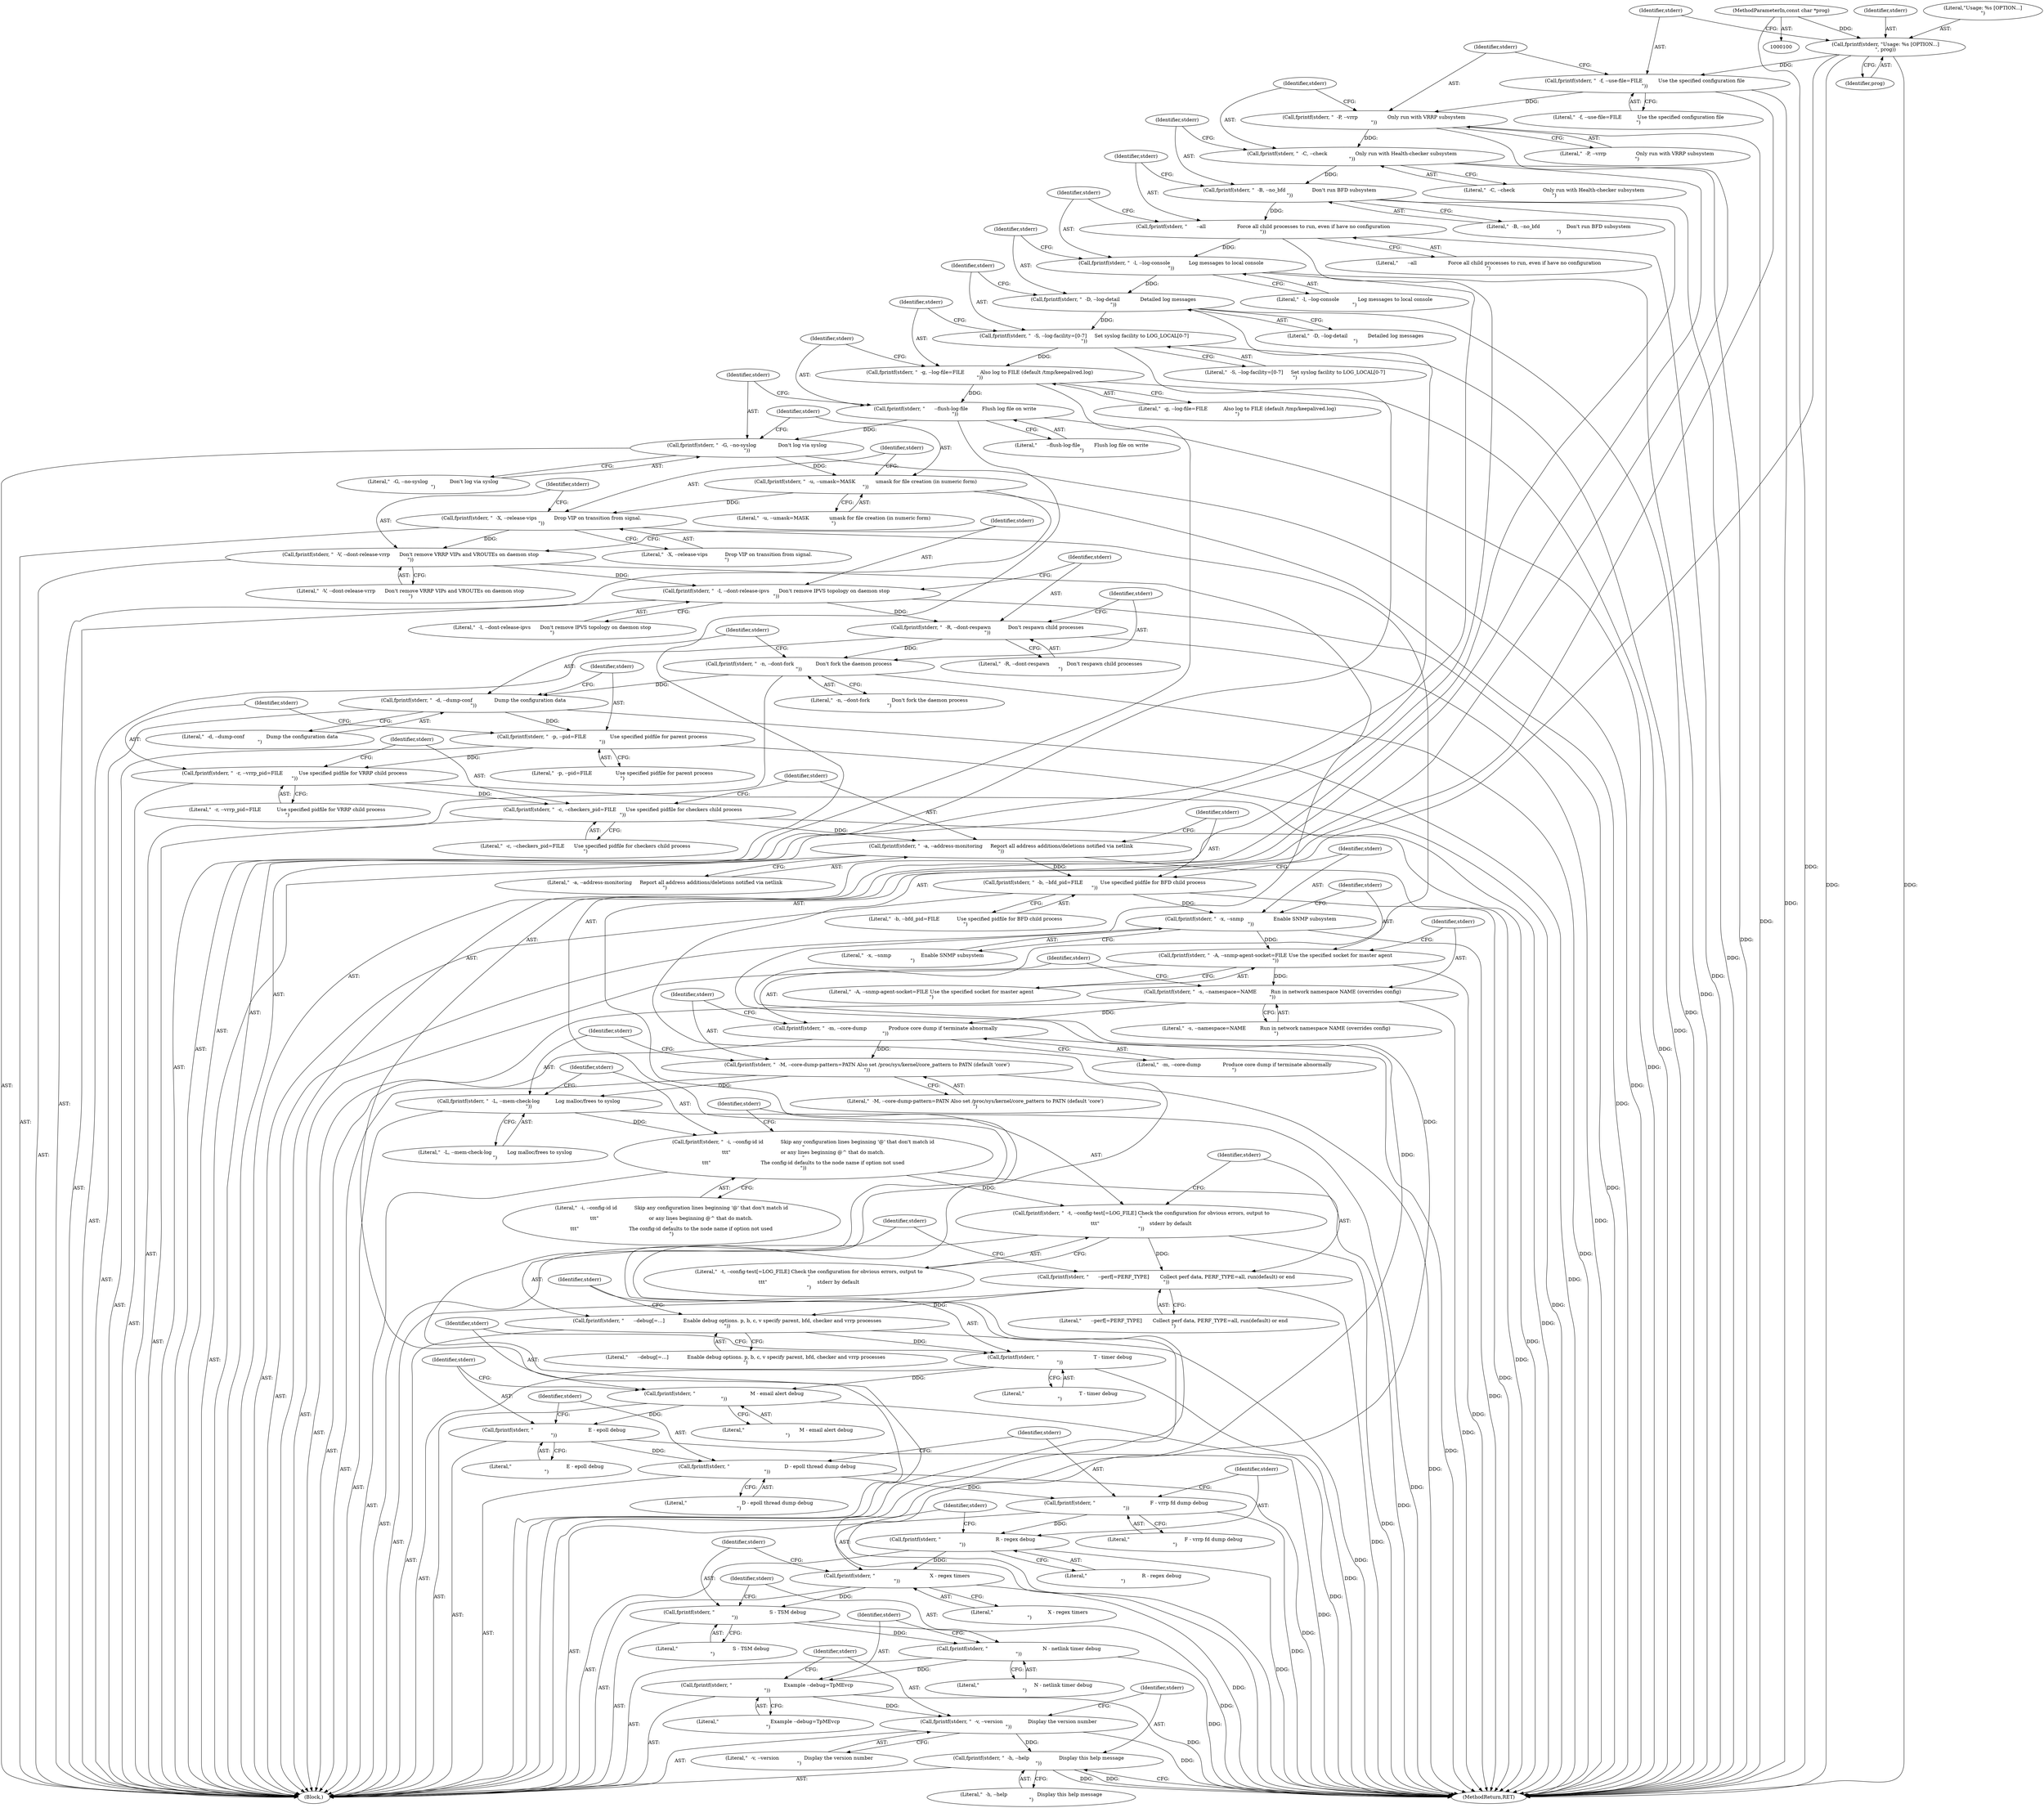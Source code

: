 digraph "0_keepalived_c6247a9ef2c7b33244ab1d3aa5d629ec49f0a067_3@API" {
"1000161" [label="(Call,fprintf(stderr, \"  -p, --pid=FILE               Use specified pidfile for parent process\n\"))"];
"1000158" [label="(Call,fprintf(stderr, \"  -d, --dump-conf              Dump the configuration data\n\"))"];
"1000155" [label="(Call,fprintf(stderr, \"  -n, --dont-fork              Don't fork the daemon process\n\"))"];
"1000152" [label="(Call,fprintf(stderr, \"  -R, --dont-respawn           Don't respawn child processes\n\"))"];
"1000149" [label="(Call,fprintf(stderr, \"  -I, --dont-release-ipvs      Don't remove IPVS topology on daemon stop\n\"))"];
"1000146" [label="(Call,fprintf(stderr, \"  -V, --dont-release-vrrp      Don't remove VRRP VIPs and VROUTEs on daemon stop\n\"))"];
"1000143" [label="(Call,fprintf(stderr, \"  -X, --release-vips           Drop VIP on transition from signal.\n\"))"];
"1000140" [label="(Call,fprintf(stderr, \"  -u, --umask=MASK             umask for file creation (in numeric form)\n\"))"];
"1000137" [label="(Call,fprintf(stderr, \"  -G, --no-syslog              Don't log via syslog\n\"))"];
"1000134" [label="(Call,fprintf(stderr, \"      --flush-log-file         Flush log file on write\n\"))"];
"1000131" [label="(Call,fprintf(stderr, \"  -g, --log-file=FILE          Also log to FILE (default /tmp/keepalived.log)\n\"))"];
"1000128" [label="(Call,fprintf(stderr, \"  -S, --log-facility=[0-7]     Set syslog facility to LOG_LOCAL[0-7]\n\"))"];
"1000125" [label="(Call,fprintf(stderr, \"  -D, --log-detail             Detailed log messages\n\"))"];
"1000122" [label="(Call,fprintf(stderr, \"  -l, --log-console            Log messages to local console\n\"))"];
"1000119" [label="(Call,fprintf(stderr, \"      --all                    Force all child processes to run, even if have no configuration\n\"))"];
"1000116" [label="(Call,fprintf(stderr, \"  -B, --no_bfd                 Don't run BFD subsystem\n\"))"];
"1000113" [label="(Call,fprintf(stderr, \"  -C, --check                  Only run with Health-checker subsystem\n\"))"];
"1000110" [label="(Call,fprintf(stderr, \"  -P, --vrrp                   Only run with VRRP subsystem\n\"))"];
"1000107" [label="(Call,fprintf(stderr, \"  -f, --use-file=FILE          Use the specified configuration file\n\"))"];
"1000103" [label="(Call,fprintf(stderr, \"Usage: %s [OPTION...]\n\", prog))"];
"1000101" [label="(MethodParameterIn,const char *prog)"];
"1000164" [label="(Call,fprintf(stderr, \"  -r, --vrrp_pid=FILE          Use specified pidfile for VRRP child process\n\"))"];
"1000167" [label="(Call,fprintf(stderr, \"  -c, --checkers_pid=FILE      Use specified pidfile for checkers child process\n\"))"];
"1000170" [label="(Call,fprintf(stderr, \"  -a, --address-monitoring     Report all address additions/deletions notified via netlink\n\"))"];
"1000173" [label="(Call,fprintf(stderr, \"  -b, --bfd_pid=FILE           Use specified pidfile for BFD child process\n\"))"];
"1000176" [label="(Call,fprintf(stderr, \"  -x, --snmp                   Enable SNMP subsystem\n\"))"];
"1000179" [label="(Call,fprintf(stderr, \"  -A, --snmp-agent-socket=FILE Use the specified socket for master agent\n\"))"];
"1000182" [label="(Call,fprintf(stderr, \"  -s, --namespace=NAME         Run in network namespace NAME (overrides config)\n\"))"];
"1000185" [label="(Call,fprintf(stderr, \"  -m, --core-dump              Produce core dump if terminate abnormally\n\"))"];
"1000188" [label="(Call,fprintf(stderr, \"  -M, --core-dump-pattern=PATN Also set /proc/sys/kernel/core_pattern to PATN (default 'core')\n\"))"];
"1000191" [label="(Call,fprintf(stderr, \"  -L, --mem-check-log          Log malloc/frees to syslog\n\"))"];
"1000194" [label="(Call,fprintf(stderr, \"  -i, --config-id id           Skip any configuration lines beginning '@' that don't match id\n\"\n\t\t\t\"                                or any lines beginning @^ that do match.\n\"\n\t\t\t\"                                The config-id defaults to the node name if option not used\n\"))"];
"1000197" [label="(Call,fprintf(stderr, \"  -t, --config-test[=LOG_FILE] Check the configuration for obvious errors, output to\n\"\n\t\t\t\"                                stderr by default\n\"))"];
"1000200" [label="(Call,fprintf(stderr, \"      --perf[=PERF_TYPE]       Collect perf data, PERF_TYPE=all, run(default) or end\n\"))"];
"1000203" [label="(Call,fprintf(stderr, \"      --debug[=...]            Enable debug options. p, b, c, v specify parent, bfd, checker and vrrp processes\n\"))"];
"1000206" [label="(Call,fprintf(stderr, \"                                   T - timer debug\n\"))"];
"1000209" [label="(Call,fprintf(stderr, \"                                   M - email alert debug\n\"))"];
"1000212" [label="(Call,fprintf(stderr, \"                                   E - epoll debug\n\"))"];
"1000215" [label="(Call,fprintf(stderr, \"                                   D - epoll thread dump debug\n\"))"];
"1000218" [label="(Call,fprintf(stderr, \"                                   F - vrrp fd dump debug\n\"))"];
"1000221" [label="(Call,fprintf(stderr, \"                                   R - regex debug\n\"))"];
"1000224" [label="(Call,fprintf(stderr, \"                                   X - regex timers\n\"))"];
"1000227" [label="(Call,fprintf(stderr, \"                                   S - TSM debug\n\"))"];
"1000230" [label="(Call,fprintf(stderr, \"                                   N - netlink timer debug\n\"))"];
"1000233" [label="(Call,fprintf(stderr, \"                                 Example --debug=TpMEvcp\n\"))"];
"1000236" [label="(Call,fprintf(stderr, \"  -v, --version                Display the version number\n\"))"];
"1000239" [label="(Call,fprintf(stderr, \"  -h, --help                   Display this help message\n\"))"];
"1000122" [label="(Call,fprintf(stderr, \"  -l, --log-console            Log messages to local console\n\"))"];
"1000124" [label="(Literal,\"  -l, --log-console            Log messages to local console\n\")"];
"1000109" [label="(Literal,\"  -f, --use-file=FILE          Use the specified configuration file\n\")"];
"1000131" [label="(Call,fprintf(stderr, \"  -g, --log-file=FILE          Also log to FILE (default /tmp/keepalived.log)\n\"))"];
"1000174" [label="(Identifier,stderr)"];
"1000155" [label="(Call,fprintf(stderr, \"  -n, --dont-fork              Don't fork the daemon process\n\"))"];
"1000209" [label="(Call,fprintf(stderr, \"                                   M - email alert debug\n\"))"];
"1000216" [label="(Identifier,stderr)"];
"1000235" [label="(Literal,\"                                 Example --debug=TpMEvcp\n\")"];
"1000146" [label="(Call,fprintf(stderr, \"  -V, --dont-release-vrrp      Don't remove VRRP VIPs and VROUTEs on daemon stop\n\"))"];
"1000138" [label="(Identifier,stderr)"];
"1000234" [label="(Identifier,stderr)"];
"1000133" [label="(Literal,\"  -g, --log-file=FILE          Also log to FILE (default /tmp/keepalived.log)\n\")"];
"1000173" [label="(Call,fprintf(stderr, \"  -b, --bfd_pid=FILE           Use specified pidfile for BFD child process\n\"))"];
"1000213" [label="(Identifier,stderr)"];
"1000237" [label="(Identifier,stderr)"];
"1000196" [label="(Literal,\"  -i, --config-id id           Skip any configuration lines beginning '@' that don't match id\n\"\n\t\t\t\"                                or any lines beginning @^ that do match.\n\"\n\t\t\t\"                                The config-id defaults to the node name if option not used\n\")"];
"1000211" [label="(Literal,\"                                   M - email alert debug\n\")"];
"1000199" [label="(Literal,\"  -t, --config-test[=LOG_FILE] Check the configuration for obvious errors, output to\n\"\n\t\t\t\"                                stderr by default\n\")"];
"1000226" [label="(Literal,\"                                   X - regex timers\n\")"];
"1000171" [label="(Identifier,stderr)"];
"1000115" [label="(Literal,\"  -C, --check                  Only run with Health-checker subsystem\n\")"];
"1000197" [label="(Call,fprintf(stderr, \"  -t, --config-test[=LOG_FILE] Check the configuration for obvious errors, output to\n\"\n\t\t\t\"                                stderr by default\n\"))"];
"1000232" [label="(Literal,\"                                   N - netlink timer debug\n\")"];
"1000118" [label="(Literal,\"  -B, --no_bfd                 Don't run BFD subsystem\n\")"];
"1000104" [label="(Identifier,stderr)"];
"1000143" [label="(Call,fprintf(stderr, \"  -X, --release-vips           Drop VIP on transition from signal.\n\"))"];
"1000130" [label="(Literal,\"  -S, --log-facility=[0-7]     Set syslog facility to LOG_LOCAL[0-7]\n\")"];
"1000193" [label="(Literal,\"  -L, --mem-check-log          Log malloc/frees to syslog\n\")"];
"1000227" [label="(Call,fprintf(stderr, \"                                   S - TSM debug\n\"))"];
"1000158" [label="(Call,fprintf(stderr, \"  -d, --dump-conf              Dump the configuration data\n\"))"];
"1000220" [label="(Literal,\"                                   F - vrrp fd dump debug\n\")"];
"1000236" [label="(Call,fprintf(stderr, \"  -v, --version                Display the version number\n\"))"];
"1000140" [label="(Call,fprintf(stderr, \"  -u, --umask=MASK             umask for file creation (in numeric form)\n\"))"];
"1000102" [label="(Block,)"];
"1000151" [label="(Literal,\"  -I, --dont-release-ipvs      Don't remove IPVS topology on daemon stop\n\")"];
"1000218" [label="(Call,fprintf(stderr, \"                                   F - vrrp fd dump debug\n\"))"];
"1000208" [label="(Literal,\"                                   T - timer debug\n\")"];
"1000125" [label="(Call,fprintf(stderr, \"  -D, --log-detail             Detailed log messages\n\"))"];
"1000239" [label="(Call,fprintf(stderr, \"  -h, --help                   Display this help message\n\"))"];
"1000179" [label="(Call,fprintf(stderr, \"  -A, --snmp-agent-socket=FILE Use the specified socket for master agent\n\"))"];
"1000160" [label="(Literal,\"  -d, --dump-conf              Dump the configuration data\n\")"];
"1000190" [label="(Literal,\"  -M, --core-dump-pattern=PATN Also set /proc/sys/kernel/core_pattern to PATN (default 'core')\n\")"];
"1000206" [label="(Call,fprintf(stderr, \"                                   T - timer debug\n\"))"];
"1000120" [label="(Identifier,stderr)"];
"1000169" [label="(Literal,\"  -c, --checkers_pid=FILE      Use specified pidfile for checkers child process\n\")"];
"1000191" [label="(Call,fprintf(stderr, \"  -L, --mem-check-log          Log malloc/frees to syslog\n\"))"];
"1000198" [label="(Identifier,stderr)"];
"1000167" [label="(Call,fprintf(stderr, \"  -c, --checkers_pid=FILE      Use specified pidfile for checkers child process\n\"))"];
"1000136" [label="(Literal,\"      --flush-log-file         Flush log file on write\n\")"];
"1000101" [label="(MethodParameterIn,const char *prog)"];
"1000116" [label="(Call,fprintf(stderr, \"  -B, --no_bfd                 Don't run BFD subsystem\n\"))"];
"1000203" [label="(Call,fprintf(stderr, \"      --debug[=...]            Enable debug options. p, b, c, v specify parent, bfd, checker and vrrp processes\n\"))"];
"1000200" [label="(Call,fprintf(stderr, \"      --perf[=PERF_TYPE]       Collect perf data, PERF_TYPE=all, run(default) or end\n\"))"];
"1000181" [label="(Literal,\"  -A, --snmp-agent-socket=FILE Use the specified socket for master agent\n\")"];
"1000110" [label="(Call,fprintf(stderr, \"  -P, --vrrp                   Only run with VRRP subsystem\n\"))"];
"1000105" [label="(Literal,\"Usage: %s [OPTION...]\n\")"];
"1000177" [label="(Identifier,stderr)"];
"1000180" [label="(Identifier,stderr)"];
"1000142" [label="(Literal,\"  -u, --umask=MASK             umask for file creation (in numeric form)\n\")"];
"1000153" [label="(Identifier,stderr)"];
"1000225" [label="(Identifier,stderr)"];
"1000189" [label="(Identifier,stderr)"];
"1000212" [label="(Call,fprintf(stderr, \"                                   E - epoll debug\n\"))"];
"1000127" [label="(Literal,\"  -D, --log-detail             Detailed log messages\n\")"];
"1000184" [label="(Literal,\"  -s, --namespace=NAME         Run in network namespace NAME (overrides config)\n\")"];
"1000113" [label="(Call,fprintf(stderr, \"  -C, --check                  Only run with Health-checker subsystem\n\"))"];
"1000230" [label="(Call,fprintf(stderr, \"                                   N - netlink timer debug\n\"))"];
"1000163" [label="(Literal,\"  -p, --pid=FILE               Use specified pidfile for parent process\n\")"];
"1000187" [label="(Literal,\"  -m, --core-dump              Produce core dump if terminate abnormally\n\")"];
"1000152" [label="(Call,fprintf(stderr, \"  -R, --dont-respawn           Don't respawn child processes\n\"))"];
"1000147" [label="(Identifier,stderr)"];
"1000215" [label="(Call,fprintf(stderr, \"                                   D - epoll thread dump debug\n\"))"];
"1000141" [label="(Identifier,stderr)"];
"1000114" [label="(Identifier,stderr)"];
"1000148" [label="(Literal,\"  -V, --dont-release-vrrp      Don't remove VRRP VIPs and VROUTEs on daemon stop\n\")"];
"1000242" [label="(MethodReturn,RET)"];
"1000229" [label="(Literal,\"                                   S - TSM debug\n\")"];
"1000103" [label="(Call,fprintf(stderr, \"Usage: %s [OPTION...]\n\", prog))"];
"1000223" [label="(Literal,\"                                   R - regex debug\n\")"];
"1000224" [label="(Call,fprintf(stderr, \"                                   X - regex timers\n\"))"];
"1000132" [label="(Identifier,stderr)"];
"1000170" [label="(Call,fprintf(stderr, \"  -a, --address-monitoring     Report all address additions/deletions notified via netlink\n\"))"];
"1000128" [label="(Call,fprintf(stderr, \"  -S, --log-facility=[0-7]     Set syslog facility to LOG_LOCAL[0-7]\n\"))"];
"1000205" [label="(Literal,\"      --debug[=...]            Enable debug options. p, b, c, v specify parent, bfd, checker and vrrp processes\n\")"];
"1000150" [label="(Identifier,stderr)"];
"1000117" [label="(Identifier,stderr)"];
"1000112" [label="(Literal,\"  -P, --vrrp                   Only run with VRRP subsystem\n\")"];
"1000214" [label="(Literal,\"                                   E - epoll debug\n\")"];
"1000182" [label="(Call,fprintf(stderr, \"  -s, --namespace=NAME         Run in network namespace NAME (overrides config)\n\"))"];
"1000161" [label="(Call,fprintf(stderr, \"  -p, --pid=FILE               Use specified pidfile for parent process\n\"))"];
"1000195" [label="(Identifier,stderr)"];
"1000111" [label="(Identifier,stderr)"];
"1000219" [label="(Identifier,stderr)"];
"1000188" [label="(Call,fprintf(stderr, \"  -M, --core-dump-pattern=PATN Also set /proc/sys/kernel/core_pattern to PATN (default 'core')\n\"))"];
"1000240" [label="(Identifier,stderr)"];
"1000165" [label="(Identifier,stderr)"];
"1000233" [label="(Call,fprintf(stderr, \"                                 Example --debug=TpMEvcp\n\"))"];
"1000156" [label="(Identifier,stderr)"];
"1000166" [label="(Literal,\"  -r, --vrrp_pid=FILE          Use specified pidfile for VRRP child process\n\")"];
"1000134" [label="(Call,fprintf(stderr, \"      --flush-log-file         Flush log file on write\n\"))"];
"1000172" [label="(Literal,\"  -a, --address-monitoring     Report all address additions/deletions notified via netlink\n\")"];
"1000221" [label="(Call,fprintf(stderr, \"                                   R - regex debug\n\"))"];
"1000202" [label="(Literal,\"      --perf[=PERF_TYPE]       Collect perf data, PERF_TYPE=all, run(default) or end\n\")"];
"1000217" [label="(Literal,\"                                   D - epoll thread dump debug\n\")"];
"1000162" [label="(Identifier,stderr)"];
"1000185" [label="(Call,fprintf(stderr, \"  -m, --core-dump              Produce core dump if terminate abnormally\n\"))"];
"1000207" [label="(Identifier,stderr)"];
"1000194" [label="(Call,fprintf(stderr, \"  -i, --config-id id           Skip any configuration lines beginning '@' that don't match id\n\"\n\t\t\t\"                                or any lines beginning @^ that do match.\n\"\n\t\t\t\"                                The config-id defaults to the node name if option not used\n\"))"];
"1000178" [label="(Literal,\"  -x, --snmp                   Enable SNMP subsystem\n\")"];
"1000119" [label="(Call,fprintf(stderr, \"      --all                    Force all child processes to run, even if have no configuration\n\"))"];
"1000231" [label="(Identifier,stderr)"];
"1000175" [label="(Literal,\"  -b, --bfd_pid=FILE           Use specified pidfile for BFD child process\n\")"];
"1000204" [label="(Identifier,stderr)"];
"1000228" [label="(Identifier,stderr)"];
"1000139" [label="(Literal,\"  -G, --no-syslog              Don't log via syslog\n\")"];
"1000186" [label="(Identifier,stderr)"];
"1000144" [label="(Identifier,stderr)"];
"1000192" [label="(Identifier,stderr)"];
"1000129" [label="(Identifier,stderr)"];
"1000201" [label="(Identifier,stderr)"];
"1000176" [label="(Call,fprintf(stderr, \"  -x, --snmp                   Enable SNMP subsystem\n\"))"];
"1000137" [label="(Call,fprintf(stderr, \"  -G, --no-syslog              Don't log via syslog\n\"))"];
"1000210" [label="(Identifier,stderr)"];
"1000238" [label="(Literal,\"  -v, --version                Display the version number\n\")"];
"1000222" [label="(Identifier,stderr)"];
"1000157" [label="(Literal,\"  -n, --dont-fork              Don't fork the daemon process\n\")"];
"1000241" [label="(Literal,\"  -h, --help                   Display this help message\n\")"];
"1000106" [label="(Identifier,prog)"];
"1000121" [label="(Literal,\"      --all                    Force all child processes to run, even if have no configuration\n\")"];
"1000159" [label="(Identifier,stderr)"];
"1000154" [label="(Literal,\"  -R, --dont-respawn           Don't respawn child processes\n\")"];
"1000126" [label="(Identifier,stderr)"];
"1000149" [label="(Call,fprintf(stderr, \"  -I, --dont-release-ipvs      Don't remove IPVS topology on daemon stop\n\"))"];
"1000168" [label="(Identifier,stderr)"];
"1000135" [label="(Identifier,stderr)"];
"1000107" [label="(Call,fprintf(stderr, \"  -f, --use-file=FILE          Use the specified configuration file\n\"))"];
"1000164" [label="(Call,fprintf(stderr, \"  -r, --vrrp_pid=FILE          Use specified pidfile for VRRP child process\n\"))"];
"1000123" [label="(Identifier,stderr)"];
"1000183" [label="(Identifier,stderr)"];
"1000145" [label="(Literal,\"  -X, --release-vips           Drop VIP on transition from signal.\n\")"];
"1000108" [label="(Identifier,stderr)"];
"1000161" -> "1000102"  [label="AST: "];
"1000161" -> "1000163"  [label="CFG: "];
"1000162" -> "1000161"  [label="AST: "];
"1000163" -> "1000161"  [label="AST: "];
"1000165" -> "1000161"  [label="CFG: "];
"1000161" -> "1000242"  [label="DDG: "];
"1000158" -> "1000161"  [label="DDG: "];
"1000161" -> "1000164"  [label="DDG: "];
"1000158" -> "1000102"  [label="AST: "];
"1000158" -> "1000160"  [label="CFG: "];
"1000159" -> "1000158"  [label="AST: "];
"1000160" -> "1000158"  [label="AST: "];
"1000162" -> "1000158"  [label="CFG: "];
"1000158" -> "1000242"  [label="DDG: "];
"1000155" -> "1000158"  [label="DDG: "];
"1000155" -> "1000102"  [label="AST: "];
"1000155" -> "1000157"  [label="CFG: "];
"1000156" -> "1000155"  [label="AST: "];
"1000157" -> "1000155"  [label="AST: "];
"1000159" -> "1000155"  [label="CFG: "];
"1000155" -> "1000242"  [label="DDG: "];
"1000152" -> "1000155"  [label="DDG: "];
"1000152" -> "1000102"  [label="AST: "];
"1000152" -> "1000154"  [label="CFG: "];
"1000153" -> "1000152"  [label="AST: "];
"1000154" -> "1000152"  [label="AST: "];
"1000156" -> "1000152"  [label="CFG: "];
"1000152" -> "1000242"  [label="DDG: "];
"1000149" -> "1000152"  [label="DDG: "];
"1000149" -> "1000102"  [label="AST: "];
"1000149" -> "1000151"  [label="CFG: "];
"1000150" -> "1000149"  [label="AST: "];
"1000151" -> "1000149"  [label="AST: "];
"1000153" -> "1000149"  [label="CFG: "];
"1000149" -> "1000242"  [label="DDG: "];
"1000146" -> "1000149"  [label="DDG: "];
"1000146" -> "1000102"  [label="AST: "];
"1000146" -> "1000148"  [label="CFG: "];
"1000147" -> "1000146"  [label="AST: "];
"1000148" -> "1000146"  [label="AST: "];
"1000150" -> "1000146"  [label="CFG: "];
"1000146" -> "1000242"  [label="DDG: "];
"1000143" -> "1000146"  [label="DDG: "];
"1000143" -> "1000102"  [label="AST: "];
"1000143" -> "1000145"  [label="CFG: "];
"1000144" -> "1000143"  [label="AST: "];
"1000145" -> "1000143"  [label="AST: "];
"1000147" -> "1000143"  [label="CFG: "];
"1000143" -> "1000242"  [label="DDG: "];
"1000140" -> "1000143"  [label="DDG: "];
"1000140" -> "1000102"  [label="AST: "];
"1000140" -> "1000142"  [label="CFG: "];
"1000141" -> "1000140"  [label="AST: "];
"1000142" -> "1000140"  [label="AST: "];
"1000144" -> "1000140"  [label="CFG: "];
"1000140" -> "1000242"  [label="DDG: "];
"1000137" -> "1000140"  [label="DDG: "];
"1000137" -> "1000102"  [label="AST: "];
"1000137" -> "1000139"  [label="CFG: "];
"1000138" -> "1000137"  [label="AST: "];
"1000139" -> "1000137"  [label="AST: "];
"1000141" -> "1000137"  [label="CFG: "];
"1000137" -> "1000242"  [label="DDG: "];
"1000134" -> "1000137"  [label="DDG: "];
"1000134" -> "1000102"  [label="AST: "];
"1000134" -> "1000136"  [label="CFG: "];
"1000135" -> "1000134"  [label="AST: "];
"1000136" -> "1000134"  [label="AST: "];
"1000138" -> "1000134"  [label="CFG: "];
"1000134" -> "1000242"  [label="DDG: "];
"1000131" -> "1000134"  [label="DDG: "];
"1000131" -> "1000102"  [label="AST: "];
"1000131" -> "1000133"  [label="CFG: "];
"1000132" -> "1000131"  [label="AST: "];
"1000133" -> "1000131"  [label="AST: "];
"1000135" -> "1000131"  [label="CFG: "];
"1000131" -> "1000242"  [label="DDG: "];
"1000128" -> "1000131"  [label="DDG: "];
"1000128" -> "1000102"  [label="AST: "];
"1000128" -> "1000130"  [label="CFG: "];
"1000129" -> "1000128"  [label="AST: "];
"1000130" -> "1000128"  [label="AST: "];
"1000132" -> "1000128"  [label="CFG: "];
"1000128" -> "1000242"  [label="DDG: "];
"1000125" -> "1000128"  [label="DDG: "];
"1000125" -> "1000102"  [label="AST: "];
"1000125" -> "1000127"  [label="CFG: "];
"1000126" -> "1000125"  [label="AST: "];
"1000127" -> "1000125"  [label="AST: "];
"1000129" -> "1000125"  [label="CFG: "];
"1000125" -> "1000242"  [label="DDG: "];
"1000122" -> "1000125"  [label="DDG: "];
"1000122" -> "1000102"  [label="AST: "];
"1000122" -> "1000124"  [label="CFG: "];
"1000123" -> "1000122"  [label="AST: "];
"1000124" -> "1000122"  [label="AST: "];
"1000126" -> "1000122"  [label="CFG: "];
"1000122" -> "1000242"  [label="DDG: "];
"1000119" -> "1000122"  [label="DDG: "];
"1000119" -> "1000102"  [label="AST: "];
"1000119" -> "1000121"  [label="CFG: "];
"1000120" -> "1000119"  [label="AST: "];
"1000121" -> "1000119"  [label="AST: "];
"1000123" -> "1000119"  [label="CFG: "];
"1000119" -> "1000242"  [label="DDG: "];
"1000116" -> "1000119"  [label="DDG: "];
"1000116" -> "1000102"  [label="AST: "];
"1000116" -> "1000118"  [label="CFG: "];
"1000117" -> "1000116"  [label="AST: "];
"1000118" -> "1000116"  [label="AST: "];
"1000120" -> "1000116"  [label="CFG: "];
"1000116" -> "1000242"  [label="DDG: "];
"1000113" -> "1000116"  [label="DDG: "];
"1000113" -> "1000102"  [label="AST: "];
"1000113" -> "1000115"  [label="CFG: "];
"1000114" -> "1000113"  [label="AST: "];
"1000115" -> "1000113"  [label="AST: "];
"1000117" -> "1000113"  [label="CFG: "];
"1000113" -> "1000242"  [label="DDG: "];
"1000110" -> "1000113"  [label="DDG: "];
"1000110" -> "1000102"  [label="AST: "];
"1000110" -> "1000112"  [label="CFG: "];
"1000111" -> "1000110"  [label="AST: "];
"1000112" -> "1000110"  [label="AST: "];
"1000114" -> "1000110"  [label="CFG: "];
"1000110" -> "1000242"  [label="DDG: "];
"1000107" -> "1000110"  [label="DDG: "];
"1000107" -> "1000102"  [label="AST: "];
"1000107" -> "1000109"  [label="CFG: "];
"1000108" -> "1000107"  [label="AST: "];
"1000109" -> "1000107"  [label="AST: "];
"1000111" -> "1000107"  [label="CFG: "];
"1000107" -> "1000242"  [label="DDG: "];
"1000103" -> "1000107"  [label="DDG: "];
"1000103" -> "1000102"  [label="AST: "];
"1000103" -> "1000106"  [label="CFG: "];
"1000104" -> "1000103"  [label="AST: "];
"1000105" -> "1000103"  [label="AST: "];
"1000106" -> "1000103"  [label="AST: "];
"1000108" -> "1000103"  [label="CFG: "];
"1000103" -> "1000242"  [label="DDG: "];
"1000103" -> "1000242"  [label="DDG: "];
"1000101" -> "1000103"  [label="DDG: "];
"1000101" -> "1000100"  [label="AST: "];
"1000101" -> "1000242"  [label="DDG: "];
"1000164" -> "1000102"  [label="AST: "];
"1000164" -> "1000166"  [label="CFG: "];
"1000165" -> "1000164"  [label="AST: "];
"1000166" -> "1000164"  [label="AST: "];
"1000168" -> "1000164"  [label="CFG: "];
"1000164" -> "1000242"  [label="DDG: "];
"1000164" -> "1000167"  [label="DDG: "];
"1000167" -> "1000102"  [label="AST: "];
"1000167" -> "1000169"  [label="CFG: "];
"1000168" -> "1000167"  [label="AST: "];
"1000169" -> "1000167"  [label="AST: "];
"1000171" -> "1000167"  [label="CFG: "];
"1000167" -> "1000242"  [label="DDG: "];
"1000167" -> "1000170"  [label="DDG: "];
"1000170" -> "1000102"  [label="AST: "];
"1000170" -> "1000172"  [label="CFG: "];
"1000171" -> "1000170"  [label="AST: "];
"1000172" -> "1000170"  [label="AST: "];
"1000174" -> "1000170"  [label="CFG: "];
"1000170" -> "1000242"  [label="DDG: "];
"1000170" -> "1000173"  [label="DDG: "];
"1000173" -> "1000102"  [label="AST: "];
"1000173" -> "1000175"  [label="CFG: "];
"1000174" -> "1000173"  [label="AST: "];
"1000175" -> "1000173"  [label="AST: "];
"1000177" -> "1000173"  [label="CFG: "];
"1000173" -> "1000242"  [label="DDG: "];
"1000173" -> "1000176"  [label="DDG: "];
"1000176" -> "1000102"  [label="AST: "];
"1000176" -> "1000178"  [label="CFG: "];
"1000177" -> "1000176"  [label="AST: "];
"1000178" -> "1000176"  [label="AST: "];
"1000180" -> "1000176"  [label="CFG: "];
"1000176" -> "1000242"  [label="DDG: "];
"1000176" -> "1000179"  [label="DDG: "];
"1000179" -> "1000102"  [label="AST: "];
"1000179" -> "1000181"  [label="CFG: "];
"1000180" -> "1000179"  [label="AST: "];
"1000181" -> "1000179"  [label="AST: "];
"1000183" -> "1000179"  [label="CFG: "];
"1000179" -> "1000242"  [label="DDG: "];
"1000179" -> "1000182"  [label="DDG: "];
"1000182" -> "1000102"  [label="AST: "];
"1000182" -> "1000184"  [label="CFG: "];
"1000183" -> "1000182"  [label="AST: "];
"1000184" -> "1000182"  [label="AST: "];
"1000186" -> "1000182"  [label="CFG: "];
"1000182" -> "1000242"  [label="DDG: "];
"1000182" -> "1000185"  [label="DDG: "];
"1000185" -> "1000102"  [label="AST: "];
"1000185" -> "1000187"  [label="CFG: "];
"1000186" -> "1000185"  [label="AST: "];
"1000187" -> "1000185"  [label="AST: "];
"1000189" -> "1000185"  [label="CFG: "];
"1000185" -> "1000242"  [label="DDG: "];
"1000185" -> "1000188"  [label="DDG: "];
"1000188" -> "1000102"  [label="AST: "];
"1000188" -> "1000190"  [label="CFG: "];
"1000189" -> "1000188"  [label="AST: "];
"1000190" -> "1000188"  [label="AST: "];
"1000192" -> "1000188"  [label="CFG: "];
"1000188" -> "1000242"  [label="DDG: "];
"1000188" -> "1000191"  [label="DDG: "];
"1000191" -> "1000102"  [label="AST: "];
"1000191" -> "1000193"  [label="CFG: "];
"1000192" -> "1000191"  [label="AST: "];
"1000193" -> "1000191"  [label="AST: "];
"1000195" -> "1000191"  [label="CFG: "];
"1000191" -> "1000242"  [label="DDG: "];
"1000191" -> "1000194"  [label="DDG: "];
"1000194" -> "1000102"  [label="AST: "];
"1000194" -> "1000196"  [label="CFG: "];
"1000195" -> "1000194"  [label="AST: "];
"1000196" -> "1000194"  [label="AST: "];
"1000198" -> "1000194"  [label="CFG: "];
"1000194" -> "1000242"  [label="DDG: "];
"1000194" -> "1000197"  [label="DDG: "];
"1000197" -> "1000102"  [label="AST: "];
"1000197" -> "1000199"  [label="CFG: "];
"1000198" -> "1000197"  [label="AST: "];
"1000199" -> "1000197"  [label="AST: "];
"1000201" -> "1000197"  [label="CFG: "];
"1000197" -> "1000242"  [label="DDG: "];
"1000197" -> "1000200"  [label="DDG: "];
"1000200" -> "1000102"  [label="AST: "];
"1000200" -> "1000202"  [label="CFG: "];
"1000201" -> "1000200"  [label="AST: "];
"1000202" -> "1000200"  [label="AST: "];
"1000204" -> "1000200"  [label="CFG: "];
"1000200" -> "1000242"  [label="DDG: "];
"1000200" -> "1000203"  [label="DDG: "];
"1000203" -> "1000102"  [label="AST: "];
"1000203" -> "1000205"  [label="CFG: "];
"1000204" -> "1000203"  [label="AST: "];
"1000205" -> "1000203"  [label="AST: "];
"1000207" -> "1000203"  [label="CFG: "];
"1000203" -> "1000242"  [label="DDG: "];
"1000203" -> "1000206"  [label="DDG: "];
"1000206" -> "1000102"  [label="AST: "];
"1000206" -> "1000208"  [label="CFG: "];
"1000207" -> "1000206"  [label="AST: "];
"1000208" -> "1000206"  [label="AST: "];
"1000210" -> "1000206"  [label="CFG: "];
"1000206" -> "1000242"  [label="DDG: "];
"1000206" -> "1000209"  [label="DDG: "];
"1000209" -> "1000102"  [label="AST: "];
"1000209" -> "1000211"  [label="CFG: "];
"1000210" -> "1000209"  [label="AST: "];
"1000211" -> "1000209"  [label="AST: "];
"1000213" -> "1000209"  [label="CFG: "];
"1000209" -> "1000242"  [label="DDG: "];
"1000209" -> "1000212"  [label="DDG: "];
"1000212" -> "1000102"  [label="AST: "];
"1000212" -> "1000214"  [label="CFG: "];
"1000213" -> "1000212"  [label="AST: "];
"1000214" -> "1000212"  [label="AST: "];
"1000216" -> "1000212"  [label="CFG: "];
"1000212" -> "1000242"  [label="DDG: "];
"1000212" -> "1000215"  [label="DDG: "];
"1000215" -> "1000102"  [label="AST: "];
"1000215" -> "1000217"  [label="CFG: "];
"1000216" -> "1000215"  [label="AST: "];
"1000217" -> "1000215"  [label="AST: "];
"1000219" -> "1000215"  [label="CFG: "];
"1000215" -> "1000242"  [label="DDG: "];
"1000215" -> "1000218"  [label="DDG: "];
"1000218" -> "1000102"  [label="AST: "];
"1000218" -> "1000220"  [label="CFG: "];
"1000219" -> "1000218"  [label="AST: "];
"1000220" -> "1000218"  [label="AST: "];
"1000222" -> "1000218"  [label="CFG: "];
"1000218" -> "1000242"  [label="DDG: "];
"1000218" -> "1000221"  [label="DDG: "];
"1000221" -> "1000102"  [label="AST: "];
"1000221" -> "1000223"  [label="CFG: "];
"1000222" -> "1000221"  [label="AST: "];
"1000223" -> "1000221"  [label="AST: "];
"1000225" -> "1000221"  [label="CFG: "];
"1000221" -> "1000242"  [label="DDG: "];
"1000221" -> "1000224"  [label="DDG: "];
"1000224" -> "1000102"  [label="AST: "];
"1000224" -> "1000226"  [label="CFG: "];
"1000225" -> "1000224"  [label="AST: "];
"1000226" -> "1000224"  [label="AST: "];
"1000228" -> "1000224"  [label="CFG: "];
"1000224" -> "1000242"  [label="DDG: "];
"1000224" -> "1000227"  [label="DDG: "];
"1000227" -> "1000102"  [label="AST: "];
"1000227" -> "1000229"  [label="CFG: "];
"1000228" -> "1000227"  [label="AST: "];
"1000229" -> "1000227"  [label="AST: "];
"1000231" -> "1000227"  [label="CFG: "];
"1000227" -> "1000242"  [label="DDG: "];
"1000227" -> "1000230"  [label="DDG: "];
"1000230" -> "1000102"  [label="AST: "];
"1000230" -> "1000232"  [label="CFG: "];
"1000231" -> "1000230"  [label="AST: "];
"1000232" -> "1000230"  [label="AST: "];
"1000234" -> "1000230"  [label="CFG: "];
"1000230" -> "1000242"  [label="DDG: "];
"1000230" -> "1000233"  [label="DDG: "];
"1000233" -> "1000102"  [label="AST: "];
"1000233" -> "1000235"  [label="CFG: "];
"1000234" -> "1000233"  [label="AST: "];
"1000235" -> "1000233"  [label="AST: "];
"1000237" -> "1000233"  [label="CFG: "];
"1000233" -> "1000242"  [label="DDG: "];
"1000233" -> "1000236"  [label="DDG: "];
"1000236" -> "1000102"  [label="AST: "];
"1000236" -> "1000238"  [label="CFG: "];
"1000237" -> "1000236"  [label="AST: "];
"1000238" -> "1000236"  [label="AST: "];
"1000240" -> "1000236"  [label="CFG: "];
"1000236" -> "1000242"  [label="DDG: "];
"1000236" -> "1000239"  [label="DDG: "];
"1000239" -> "1000102"  [label="AST: "];
"1000239" -> "1000241"  [label="CFG: "];
"1000240" -> "1000239"  [label="AST: "];
"1000241" -> "1000239"  [label="AST: "];
"1000242" -> "1000239"  [label="CFG: "];
"1000239" -> "1000242"  [label="DDG: "];
"1000239" -> "1000242"  [label="DDG: "];
}
